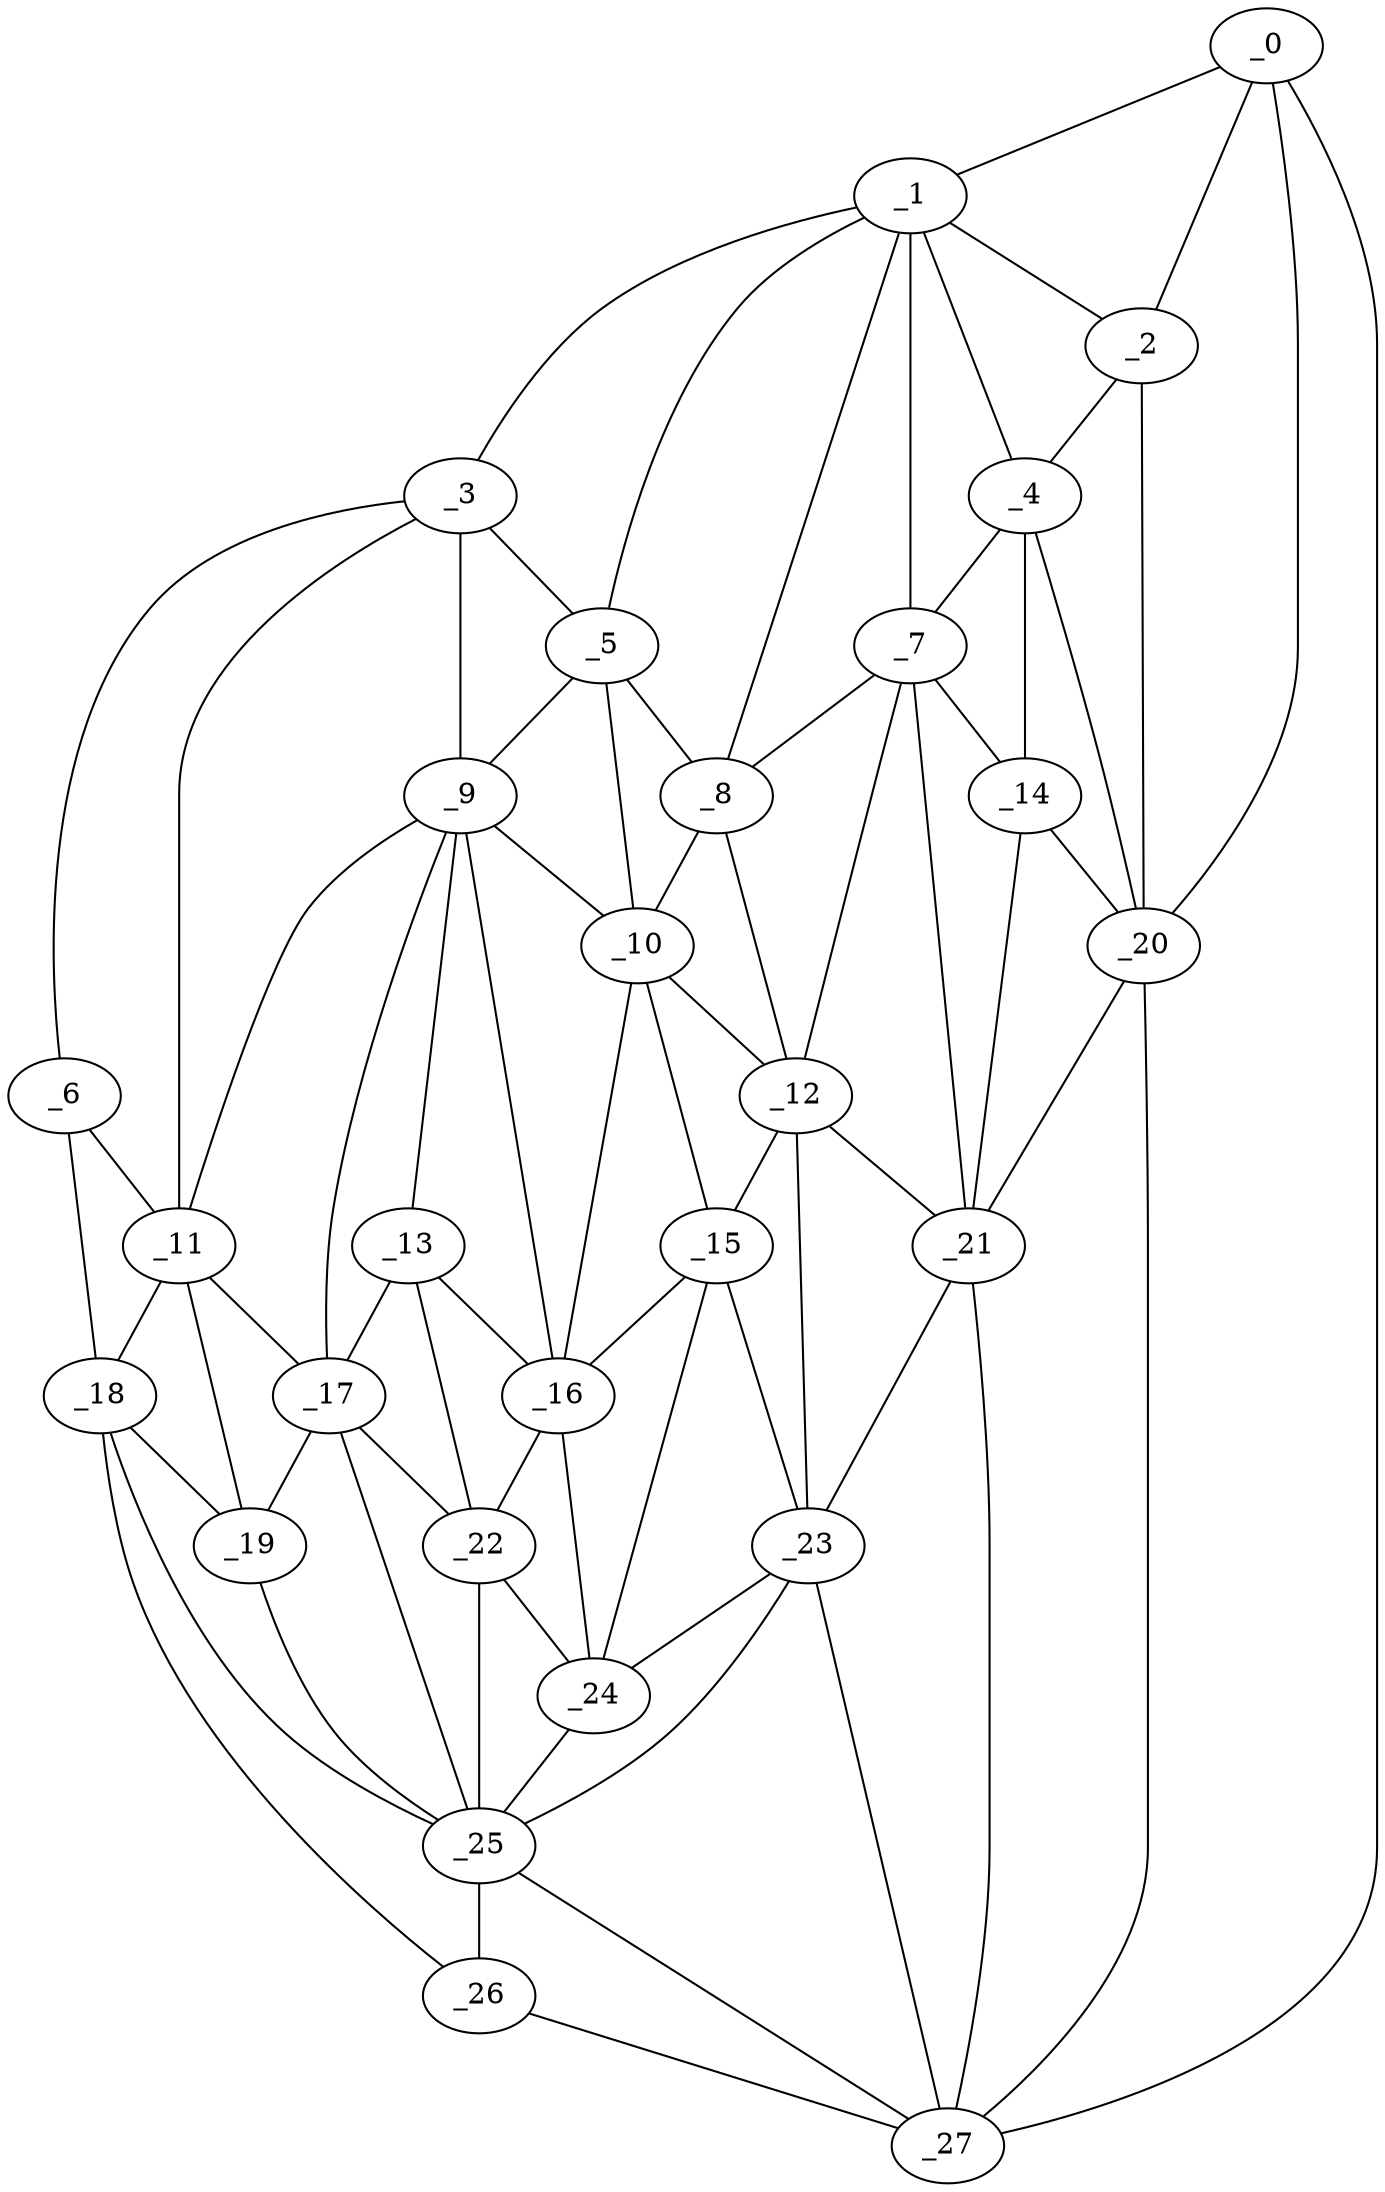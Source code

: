 graph "obj22__40.gxl" {
	_0	 [x=42,
		y=7];
	_1	 [x=43,
		y=26];
	_0 -- _1	 [valence=1];
	_2	 [x=44,
		y=22];
	_0 -- _2	 [valence=2];
	_20	 [x=67,
		y=23];
	_0 -- _20	 [valence=1];
	_27	 [x=89,
		y=12];
	_0 -- _27	 [valence=1];
	_1 -- _2	 [valence=1];
	_3	 [x=46,
		y=81];
	_1 -- _3	 [valence=1];
	_4	 [x=47,
		y=27];
	_1 -- _4	 [valence=2];
	_5	 [x=47,
		y=74];
	_1 -- _5	 [valence=1];
	_7	 [x=49,
		y=37];
	_1 -- _7	 [valence=2];
	_8	 [x=49,
		y=56];
	_1 -- _8	 [valence=2];
	_2 -- _4	 [valence=2];
	_2 -- _20	 [valence=1];
	_3 -- _5	 [valence=2];
	_6	 [x=48,
		y=117];
	_3 -- _6	 [valence=1];
	_9	 [x=52,
		y=84];
	_3 -- _9	 [valence=1];
	_11	 [x=56,
		y=105];
	_3 -- _11	 [valence=1];
	_4 -- _7	 [valence=2];
	_14	 [x=59,
		y=31];
	_4 -- _14	 [valence=1];
	_4 -- _20	 [valence=2];
	_5 -- _8	 [valence=2];
	_5 -- _9	 [valence=2];
	_10	 [x=54,
		y=70];
	_5 -- _10	 [valence=2];
	_6 -- _11	 [valence=2];
	_18	 [x=63,
		y=121];
	_6 -- _18	 [valence=1];
	_7 -- _8	 [valence=2];
	_12	 [x=58,
		y=58];
	_7 -- _12	 [valence=2];
	_7 -- _14	 [valence=2];
	_21	 [x=67,
		y=35];
	_7 -- _21	 [valence=2];
	_8 -- _10	 [valence=2];
	_8 -- _12	 [valence=1];
	_9 -- _10	 [valence=1];
	_9 -- _11	 [valence=2];
	_13	 [x=58,
		y=86];
	_9 -- _13	 [valence=2];
	_16	 [x=61,
		y=80];
	_9 -- _16	 [valence=2];
	_17	 [x=61,
		y=99];
	_9 -- _17	 [valence=1];
	_10 -- _12	 [valence=2];
	_15	 [x=61,
		y=74];
	_10 -- _15	 [valence=1];
	_10 -- _16	 [valence=2];
	_11 -- _17	 [valence=1];
	_11 -- _18	 [valence=2];
	_19	 [x=65,
		y=105];
	_11 -- _19	 [valence=2];
	_12 -- _15	 [valence=2];
	_12 -- _21	 [valence=2];
	_23	 [x=68,
		y=59];
	_12 -- _23	 [valence=1];
	_13 -- _16	 [valence=2];
	_13 -- _17	 [valence=2];
	_22	 [x=67,
		y=87];
	_13 -- _22	 [valence=2];
	_14 -- _20	 [valence=1];
	_14 -- _21	 [valence=2];
	_15 -- _16	 [valence=2];
	_15 -- _23	 [valence=2];
	_24	 [x=68,
		y=74];
	_15 -- _24	 [valence=2];
	_16 -- _22	 [valence=2];
	_16 -- _24	 [valence=2];
	_17 -- _19	 [valence=2];
	_17 -- _22	 [valence=2];
	_25	 [x=76,
		y=101];
	_17 -- _25	 [valence=2];
	_18 -- _19	 [valence=2];
	_18 -- _25	 [valence=2];
	_26	 [x=88,
		y=121];
	_18 -- _26	 [valence=1];
	_19 -- _25	 [valence=2];
	_20 -- _21	 [valence=2];
	_20 -- _27	 [valence=1];
	_21 -- _23	 [valence=2];
	_21 -- _27	 [valence=2];
	_22 -- _24	 [valence=1];
	_22 -- _25	 [valence=2];
	_23 -- _24	 [valence=2];
	_23 -- _25	 [valence=2];
	_23 -- _27	 [valence=1];
	_24 -- _25	 [valence=2];
	_25 -- _26	 [valence=2];
	_25 -- _27	 [valence=2];
	_26 -- _27	 [valence=1];
}
